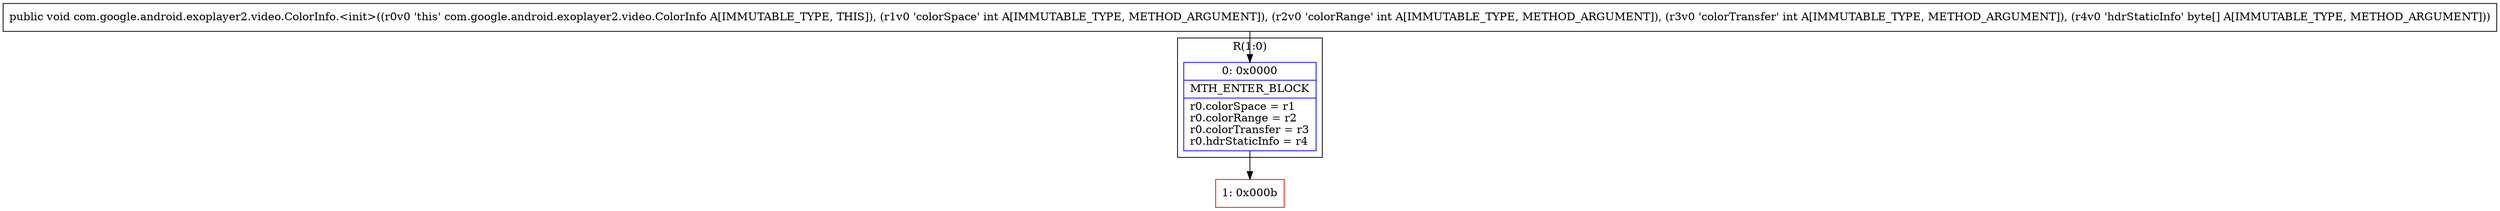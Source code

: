 digraph "CFG forcom.google.android.exoplayer2.video.ColorInfo.\<init\>(III[B)V" {
subgraph cluster_Region_1881201834 {
label = "R(1:0)";
node [shape=record,color=blue];
Node_0 [shape=record,label="{0\:\ 0x0000|MTH_ENTER_BLOCK\l|r0.colorSpace = r1\lr0.colorRange = r2\lr0.colorTransfer = r3\lr0.hdrStaticInfo = r4\l}"];
}
Node_1 [shape=record,color=red,label="{1\:\ 0x000b}"];
MethodNode[shape=record,label="{public void com.google.android.exoplayer2.video.ColorInfo.\<init\>((r0v0 'this' com.google.android.exoplayer2.video.ColorInfo A[IMMUTABLE_TYPE, THIS]), (r1v0 'colorSpace' int A[IMMUTABLE_TYPE, METHOD_ARGUMENT]), (r2v0 'colorRange' int A[IMMUTABLE_TYPE, METHOD_ARGUMENT]), (r3v0 'colorTransfer' int A[IMMUTABLE_TYPE, METHOD_ARGUMENT]), (r4v0 'hdrStaticInfo' byte[] A[IMMUTABLE_TYPE, METHOD_ARGUMENT])) }"];
MethodNode -> Node_0;
Node_0 -> Node_1;
}

